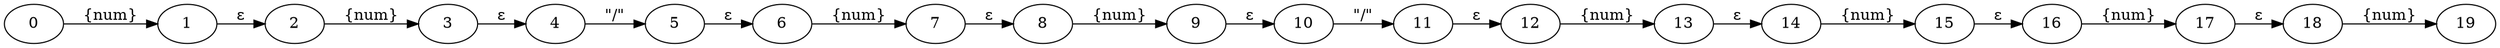 digraph {
  rankdir = LR; 0->1 [label="{num}"];
 2->3 [label="{num}"];
 4->5 [label="\"/\""];
 6->7 [label="{num}"];
 8->9 [label="{num}"];
 10->11 [label="\"/\""];
 12->13 [label="{num}"];
 14->15 [label="{num}"];
 16->17 [label="{num}"];
 18->19 [label="{num}"];
 17->18 [label="ε"];
 15->16 [label="ε"];
 13->14 [label="ε"];
 11->12 [label="ε"];
 9->10 [label="ε"];
 7->8 [label="ε"];
 5->6 [label="ε"];
 3->4 [label="ε"];
 1->2 [label="ε"];
}
